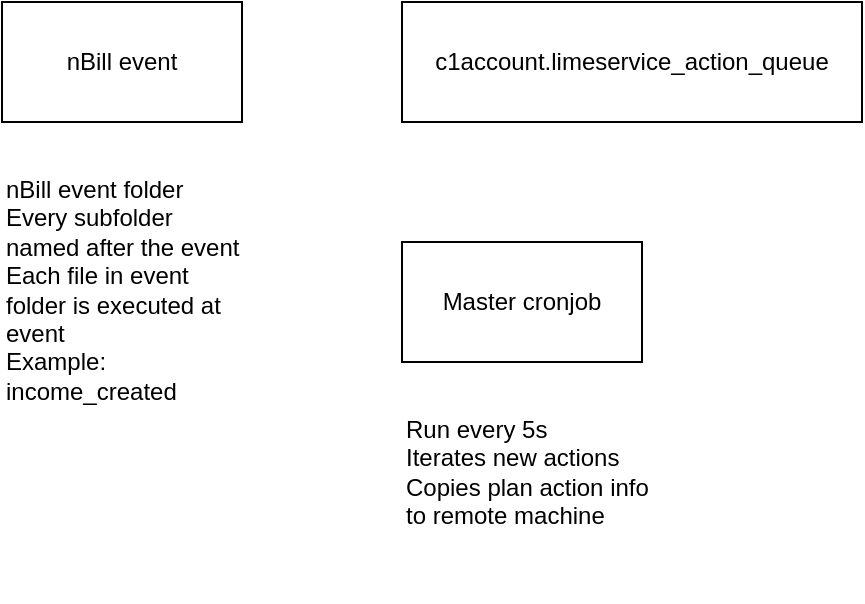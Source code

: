 <mxfile version="15.0.1" type="github">
  <diagram id="XQEstLa2-WwwkH6FFpHb" name="Page-1">
    <mxGraphModel dx="1260" dy="709" grid="1" gridSize="10" guides="1" tooltips="1" connect="1" arrows="1" fold="1" page="1" pageScale="1" pageWidth="827" pageHeight="1169" math="0" shadow="0">
      <root>
        <mxCell id="0" />
        <mxCell id="1" parent="0" />
        <mxCell id="w64wzA_e9NU8IU_Zn9Cp-1" value="nBill event" style="rounded=0;whiteSpace=wrap;html=1;" vertex="1" parent="1">
          <mxGeometry x="80" y="200" width="120" height="60" as="geometry" />
        </mxCell>
        <mxCell id="w64wzA_e9NU8IU_Zn9Cp-2" value="c1account.limeservice_action_queue" style="rounded=0;whiteSpace=wrap;html=1;" vertex="1" parent="1">
          <mxGeometry x="280" y="200" width="230" height="60" as="geometry" />
        </mxCell>
        <mxCell id="w64wzA_e9NU8IU_Zn9Cp-3" value="&lt;div&gt;nBill event folder&lt;/div&gt;&lt;div&gt;Every subfolder named after the event&lt;/div&gt;&lt;div&gt;Each file in event folder is executed at event&lt;/div&gt;&lt;div&gt;Example: income_created&lt;br&gt;&lt;/div&gt;" style="text;html=1;strokeColor=none;fillColor=none;align=left;verticalAlign=top;whiteSpace=wrap;rounded=0;" vertex="1" parent="1">
          <mxGeometry x="80" y="280" width="120" height="100" as="geometry" />
        </mxCell>
        <mxCell id="w64wzA_e9NU8IU_Zn9Cp-5" value="Master cronjob" style="rounded=0;whiteSpace=wrap;html=1;align=center;verticalAlign=middle;" vertex="1" parent="1">
          <mxGeometry x="280" y="320" width="120" height="60" as="geometry" />
        </mxCell>
        <mxCell id="w64wzA_e9NU8IU_Zn9Cp-6" value="&lt;div&gt;Run every 5s&lt;/div&gt;&lt;div&gt;Iterates new actions&lt;/div&gt;&lt;div&gt;Copies plan action info to remote machine&lt;br&gt;&lt;/div&gt;" style="text;html=1;strokeColor=none;fillColor=none;align=left;verticalAlign=top;whiteSpace=wrap;rounded=0;" vertex="1" parent="1">
          <mxGeometry x="280" y="400" width="130" height="100" as="geometry" />
        </mxCell>
      </root>
    </mxGraphModel>
  </diagram>
</mxfile>
